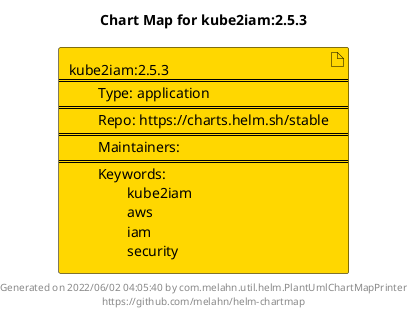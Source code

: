 @startuml
skinparam linetype ortho
skinparam backgroundColor white
skinparam usecaseBorderColor black
skinparam usecaseArrowColor LightSlateGray
skinparam artifactBorderColor black
skinparam artifactArrowColor LightSlateGray

title Chart Map for kube2iam:2.5.3

'There is one referenced Helm Chart
artifact "kube2iam:2.5.3\n====\n\tType: application\n====\n\tRepo: https://charts.helm.sh/stable\n====\n\tMaintainers: \n====\n\tKeywords: \n\t\tkube2iam\n\t\taws\n\t\tiam\n\t\tsecurity" as kube2iam_2_5_3 #Gold

'There are 0 referenced Docker Images

'Chart Dependencies

center footer Generated on 2022/06/02 04:05:40 by com.melahn.util.helm.PlantUmlChartMapPrinter\nhttps://github.com/melahn/helm-chartmap
@enduml
